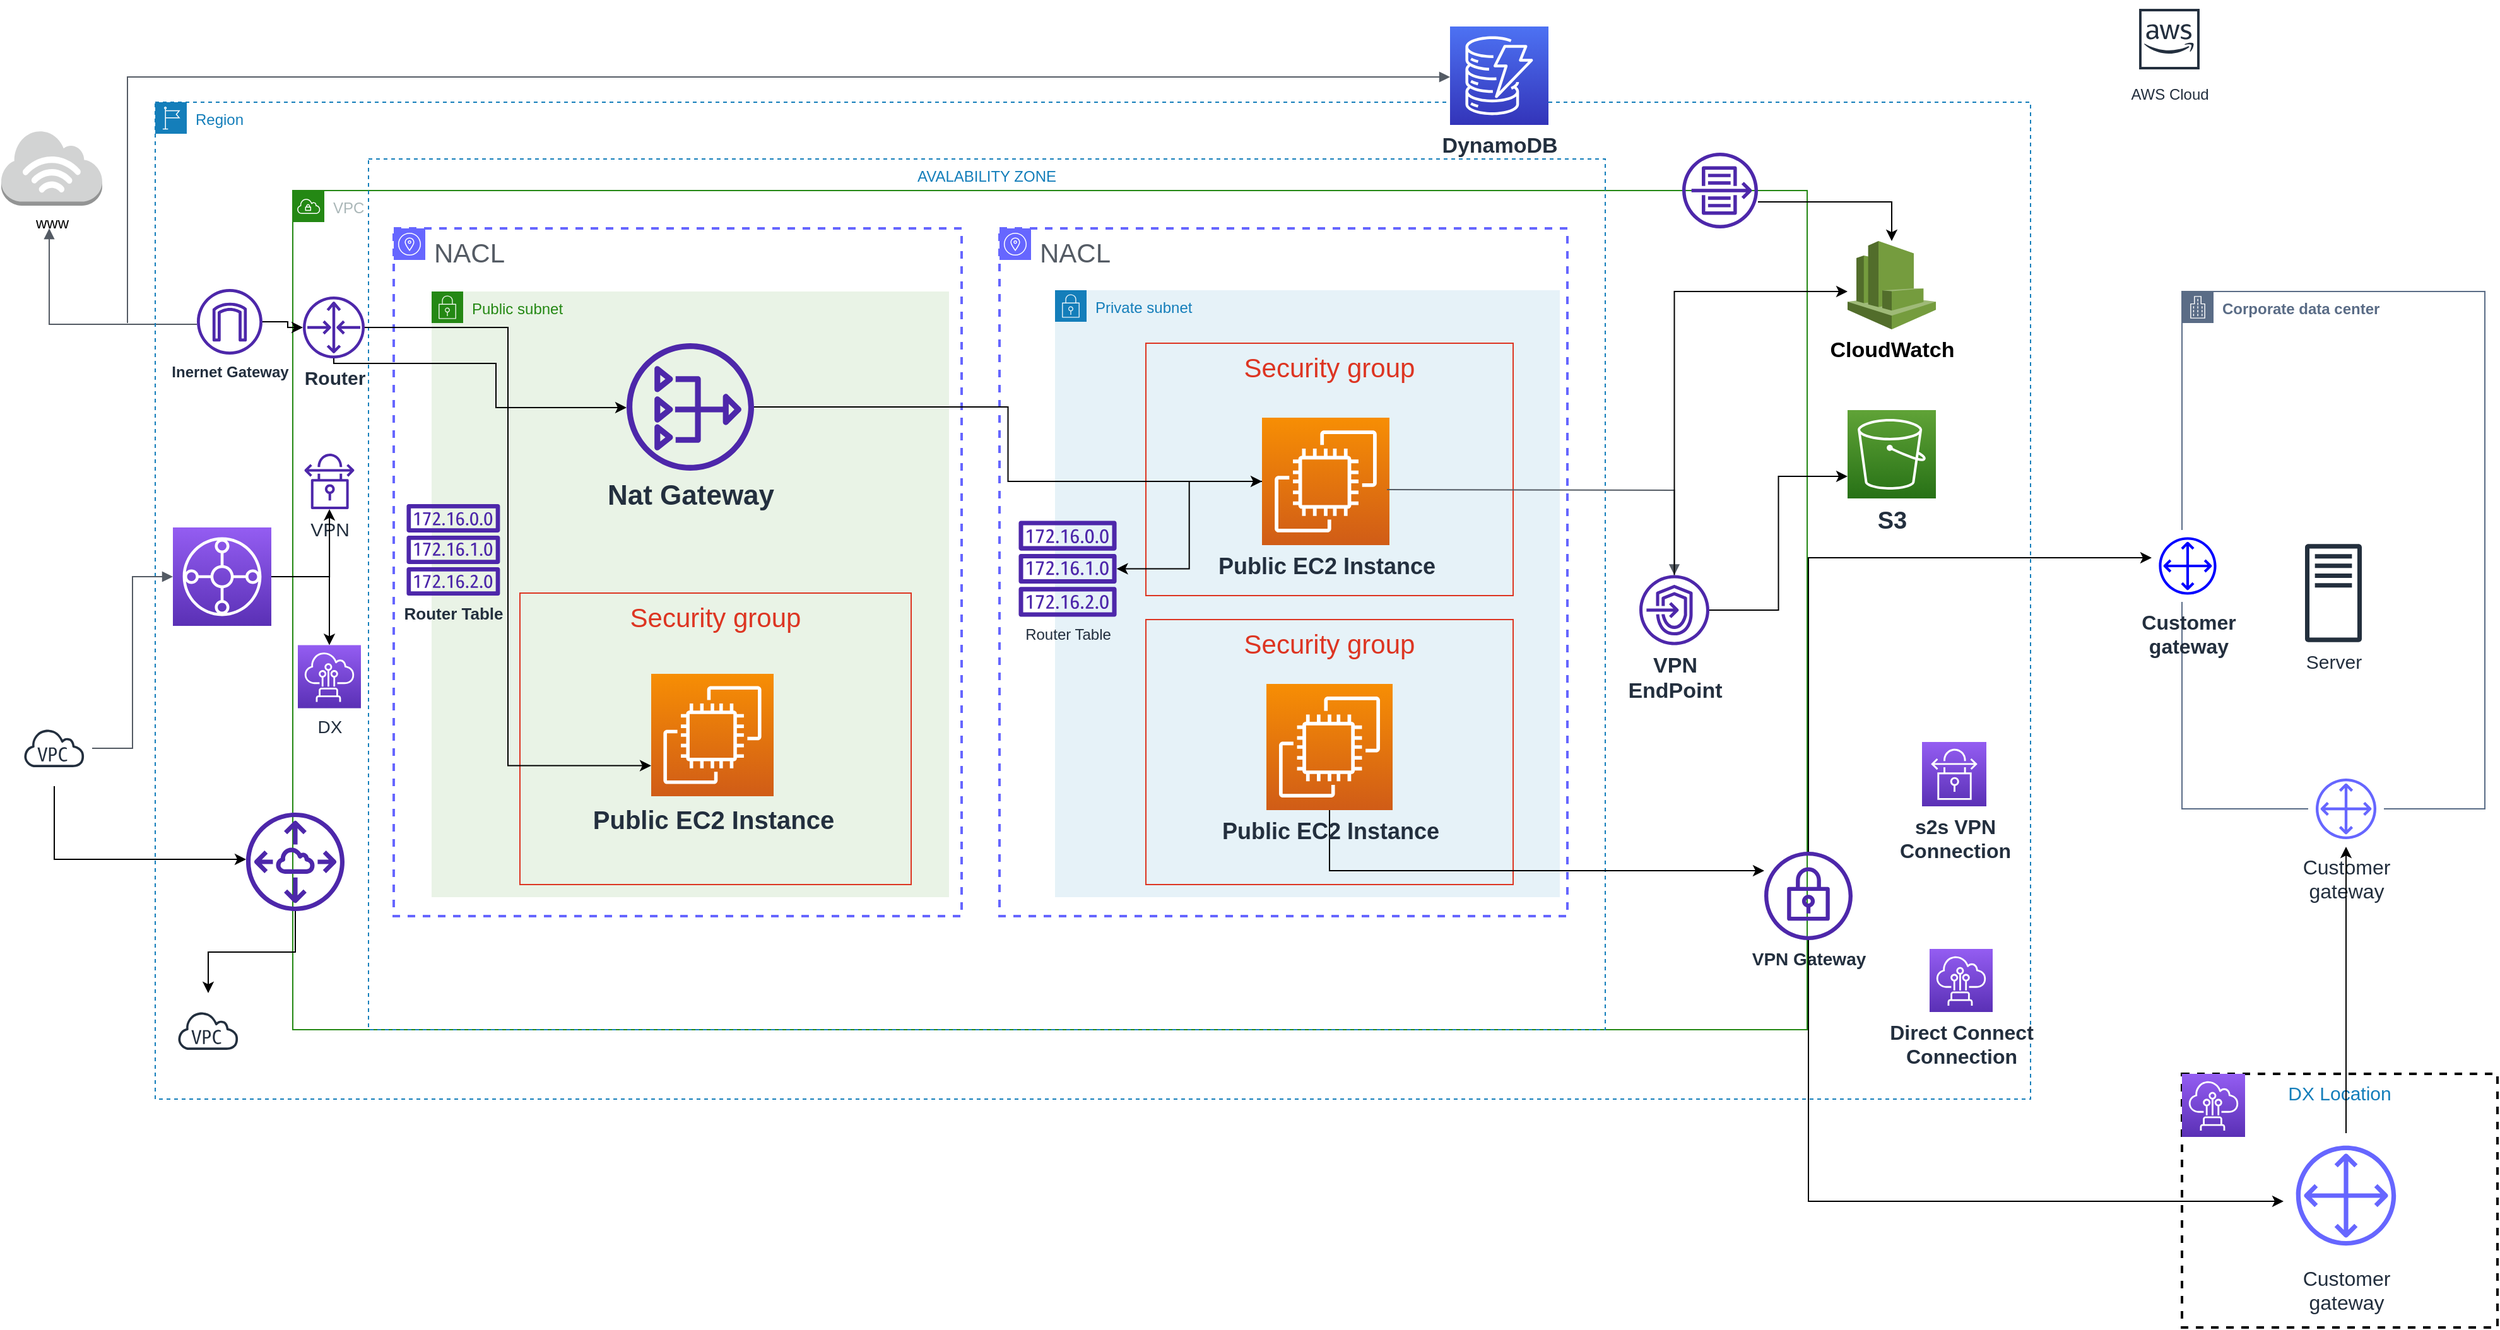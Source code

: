 <mxfile version="19.0.3" type="device"><diagram id="SIEp9jt8BfiHcMc0Foba" name="VPC-Components"><mxGraphModel dx="6688" dy="1346" grid="0" gridSize="10" guides="1" tooltips="1" connect="1" arrows="1" fold="1" page="1" pageScale="1" pageWidth="900" pageHeight="1600" background="none" math="0" shadow="0"><root><mxCell id="0"/><mxCell id="1" parent="0"/><mxCell id="GtYpURr_-oc66Y-TKZjU-37" value="Private subnet" style="points=[[0,0],[0.25,0],[0.5,0],[0.75,0],[1,0],[1,0.25],[1,0.5],[1,0.75],[1,1],[0.75,1],[0.5,1],[0.25,1],[0,1],[0,0.75],[0,0.5],[0,0.25]];outlineConnect=0;gradientColor=none;html=1;whiteSpace=wrap;fontSize=12;fontStyle=0;container=1;pointerEvents=0;collapsible=0;recursiveResize=0;shape=mxgraph.aws4.group;grIcon=mxgraph.aws4.group_security_group;grStroke=0;strokeColor=#147EBA;fillColor=#E6F2F8;verticalAlign=top;align=left;spacingLeft=30;fontColor=#147EBA;dashed=0;" parent="1" vertex="1"><mxGeometry x="-3273" y="269" width="400" height="481" as="geometry"/></mxCell><mxCell id="GtYpURr_-oc66Y-TKZjU-39" value="Router Table" style="sketch=0;outlineConnect=0;fontColor=#232F3E;gradientColor=none;fillColor=#4D27AA;strokeColor=none;dashed=0;verticalLabelPosition=bottom;verticalAlign=top;align=center;html=1;fontSize=12;fontStyle=0;aspect=fixed;pointerEvents=1;shape=mxgraph.aws4.route_table;" parent="GtYpURr_-oc66Y-TKZjU-37" vertex="1"><mxGeometry x="-29" y="182.75" width="78" height="76" as="geometry"/></mxCell><mxCell id="GtYpURr_-oc66Y-TKZjU-1" value="www&lt;br&gt;" style="outlineConnect=0;dashed=0;verticalLabelPosition=bottom;verticalAlign=top;align=center;html=1;shape=mxgraph.aws3.internet_3;fillColor=#D2D3D3;gradientColor=none;" parent="1" vertex="1"><mxGeometry x="-4108" y="142" width="80" height="60" as="geometry"/></mxCell><mxCell id="GtYpURr_-oc66Y-TKZjU-2" value="" style="edgeStyle=orthogonalEdgeStyle;html=1;endArrow=block;elbow=vertical;startArrow=none;endFill=1;strokeColor=#545B64;rounded=0;" parent="1" source="GtYpURr_-oc66Y-TKZjU-54" edge="1"><mxGeometry width="100" relative="1" as="geometry"><mxPoint x="-3990" y="240" as="sourcePoint"/><mxPoint x="-4070" y="220" as="targetPoint"/><Array as="points"><mxPoint x="-4070" y="296"/></Array></mxGeometry></mxCell><mxCell id="GtYpURr_-oc66Y-TKZjU-3" value="Region" style="points=[[0,0],[0.25,0],[0.5,0],[0.75,0],[1,0],[1,0.25],[1,0.5],[1,0.75],[1,1],[0.75,1],[0.5,1],[0.25,1],[0,1],[0,0.75],[0,0.5],[0,0.25]];outlineConnect=0;gradientColor=none;html=1;whiteSpace=wrap;fontSize=12;fontStyle=0;container=1;pointerEvents=0;collapsible=0;recursiveResize=0;shape=mxgraph.aws4.group;grIcon=mxgraph.aws4.group_region;strokeColor=#147EBA;fillColor=none;verticalAlign=top;align=left;spacingLeft=30;fontColor=#147EBA;dashed=1;" parent="1" vertex="1"><mxGeometry x="-3986" y="120" width="1486" height="790" as="geometry"/></mxCell><mxCell id="GtYpURr_-oc66Y-TKZjU-11" value="&lt;font style=&quot;font-size: 16px;&quot;&gt;&lt;b&gt;Direct Connect&lt;br&gt;Connection&lt;/b&gt;&lt;/font&gt;" style="sketch=0;points=[[0,0,0],[0.25,0,0],[0.5,0,0],[0.75,0,0],[1,0,0],[0,1,0],[0.25,1,0],[0.5,1,0],[0.75,1,0],[1,1,0],[0,0.25,0],[0,0.5,0],[0,0.75,0],[1,0.25,0],[1,0.5,0],[1,0.75,0]];outlineConnect=0;fontColor=#232F3E;gradientColor=#945DF2;gradientDirection=north;fillColor=#5A30B5;strokeColor=#ffffff;dashed=0;verticalLabelPosition=bottom;verticalAlign=top;align=center;html=1;fontSize=12;fontStyle=0;aspect=fixed;shape=mxgraph.aws4.resourceIcon;resIcon=mxgraph.aws4.direct_connect;" parent="GtYpURr_-oc66Y-TKZjU-3" vertex="1"><mxGeometry x="1406" y="671" width="50" height="50" as="geometry"/></mxCell><mxCell id="GtYpURr_-oc66Y-TKZjU-15" value="VPC" style="points=[[0,0],[0.25,0],[0.5,0],[0.75,0],[1,0],[1,0.25],[1,0.5],[1,0.75],[1,1],[0.75,1],[0.5,1],[0.25,1],[0,1],[0,0.75],[0,0.5],[0,0.25]];outlineConnect=0;gradientColor=none;html=1;whiteSpace=wrap;fontSize=12;fontStyle=0;container=1;pointerEvents=0;collapsible=0;recursiveResize=0;shape=mxgraph.aws4.group;grIcon=mxgraph.aws4.group_vpc;strokeColor=#248814;fillColor=none;verticalAlign=top;align=left;spacingLeft=30;fontColor=#AAB7B8;dashed=0;" parent="GtYpURr_-oc66Y-TKZjU-3" vertex="1"><mxGeometry x="109" y="70" width="1200" height="665" as="geometry"/></mxCell><mxCell id="GtYpURr_-oc66Y-TKZjU-34" value="&lt;font style=&quot;font-size: 21px;&quot;&gt;NACL&lt;/font&gt;" style="sketch=0;outlineConnect=0;gradientColor=none;html=1;whiteSpace=wrap;fontSize=12;fontStyle=0;shape=mxgraph.aws4.group;grIcon=mxgraph.aws4.group_availability_zone;strokeColor=#6666FF;fillColor=none;verticalAlign=top;align=left;spacingLeft=30;fontColor=#545B64;dashed=1;strokeWidth=2;" parent="GtYpURr_-oc66Y-TKZjU-15" vertex="1"><mxGeometry x="560" y="30" width="450" height="545" as="geometry"/></mxCell><mxCell id="GtYpURr_-oc66Y-TKZjU-17" value="AVALABILITY ZONE" style="fillColor=none;strokeColor=#147EBA;dashed=1;verticalAlign=top;fontStyle=0;fontColor=#147EBA;" parent="GtYpURr_-oc66Y-TKZjU-15" vertex="1"><mxGeometry x="60" y="-25" width="980" height="690" as="geometry"/></mxCell><mxCell id="GtYpURr_-oc66Y-TKZjU-24" value="Public subnet" style="points=[[0,0],[0.25,0],[0.5,0],[0.75,0],[1,0],[1,0.25],[1,0.5],[1,0.75],[1,1],[0.75,1],[0.5,1],[0.25,1],[0,1],[0,0.75],[0,0.5],[0,0.25]];outlineConnect=0;gradientColor=none;html=1;whiteSpace=wrap;fontSize=12;fontStyle=0;container=1;pointerEvents=0;collapsible=0;recursiveResize=0;shape=mxgraph.aws4.group;grIcon=mxgraph.aws4.group_security_group;grStroke=0;strokeColor=#248814;fillColor=#E9F3E6;verticalAlign=top;align=left;spacingLeft=30;fontColor=#248814;dashed=0;" parent="GtYpURr_-oc66Y-TKZjU-15" vertex="1"><mxGeometry x="110" y="80" width="410" height="480" as="geometry"/></mxCell><mxCell id="GtYpURr_-oc66Y-TKZjU-33" value="&lt;font style=&quot;font-size: 21px;&quot;&gt;NACL&lt;/font&gt;" style="sketch=0;outlineConnect=0;gradientColor=none;html=1;whiteSpace=wrap;fontSize=12;fontStyle=0;shape=mxgraph.aws4.group;grIcon=mxgraph.aws4.group_availability_zone;strokeColor=#6666FF;fillColor=none;verticalAlign=top;align=left;spacingLeft=30;fontColor=#545B64;dashed=1;strokeWidth=2;" parent="GtYpURr_-oc66Y-TKZjU-15" vertex="1"><mxGeometry x="80" y="30" width="450" height="545" as="geometry"/></mxCell><mxCell id="GtYpURr_-oc66Y-TKZjU-35" value="&lt;font size=&quot;1&quot; style=&quot;&quot;&gt;&lt;b style=&quot;font-size: 13px;&quot;&gt;Router Table&lt;/b&gt;&lt;/font&gt;" style="sketch=0;outlineConnect=0;fontColor=#232F3E;gradientColor=none;fillColor=#4D27AA;strokeColor=none;dashed=0;verticalLabelPosition=bottom;verticalAlign=top;align=center;html=1;fontSize=12;fontStyle=0;aspect=fixed;pointerEvents=1;shape=mxgraph.aws4.route_table;" parent="GtYpURr_-oc66Y-TKZjU-15" vertex="1"><mxGeometry x="90" y="248.5" width="74.41" height="72.5" as="geometry"/></mxCell><mxCell id="GtYpURr_-oc66Y-TKZjU-40" value="Security group" style="fillColor=none;strokeColor=#DD3522;verticalAlign=top;fontStyle=0;fontColor=#DD3522;fontSize=21;" parent="GtYpURr_-oc66Y-TKZjU-15" vertex="1"><mxGeometry x="180" y="319" width="310" height="231" as="geometry"/></mxCell><mxCell id="GtYpURr_-oc66Y-TKZjU-44" value="Security group" style="fillColor=none;strokeColor=#DD3522;verticalAlign=top;fontStyle=0;fontColor=#DD3522;fontSize=21;" parent="GtYpURr_-oc66Y-TKZjU-15" vertex="1"><mxGeometry x="676" y="340" width="291" height="210" as="geometry"/></mxCell><mxCell id="GtYpURr_-oc66Y-TKZjU-45" value="Security group" style="fillColor=none;strokeColor=#DD3522;verticalAlign=top;fontStyle=0;fontColor=#DD3522;fontSize=21;" parent="GtYpURr_-oc66Y-TKZjU-15" vertex="1"><mxGeometry x="676" y="121" width="291" height="200" as="geometry"/></mxCell><mxCell id="gb5myiHF6-d5KwPPYwIy-16" style="edgeStyle=orthogonalEdgeStyle;rounded=0;orthogonalLoop=1;jettySize=auto;html=1;" parent="GtYpURr_-oc66Y-TKZjU-15" source="GtYpURr_-oc66Y-TKZjU-46" target="GtYpURr_-oc66Y-TKZjU-14" edge="1"><mxGeometry relative="1" as="geometry"><Array as="points"><mxPoint x="822" y="539"/></Array></mxGeometry></mxCell><mxCell id="GtYpURr_-oc66Y-TKZjU-46" value="&lt;font style=&quot;font-size: 18px;&quot;&gt;&lt;b&gt;Public EC2 Instance&lt;/b&gt;&lt;/font&gt;" style="sketch=0;points=[[0,0,0],[0.25,0,0],[0.5,0,0],[0.75,0,0],[1,0,0],[0,1,0],[0.25,1,0],[0.5,1,0],[0.75,1,0],[1,1,0],[0,0.25,0],[0,0.5,0],[0,0.75,0],[1,0.25,0],[1,0.5,0],[1,0.75,0]];outlineConnect=0;fontColor=#232F3E;gradientColor=#F78E04;gradientDirection=north;fillColor=#D05C17;strokeColor=#ffffff;dashed=0;verticalLabelPosition=bottom;verticalAlign=top;align=center;html=1;fontSize=12;fontStyle=0;aspect=fixed;shape=mxgraph.aws4.resourceIcon;resIcon=mxgraph.aws4.ec2;" parent="GtYpURr_-oc66Y-TKZjU-15" vertex="1"><mxGeometry x="771.5" y="391" width="100" height="100" as="geometry"/></mxCell><mxCell id="GtYpURr_-oc66Y-TKZjU-47" value="&lt;font style=&quot;font-size: 20px;&quot;&gt;&lt;b style=&quot;&quot;&gt;Public EC2 Instanc&lt;span style=&quot;&quot;&gt;e&lt;/span&gt;&lt;/b&gt;&lt;/font&gt;" style="sketch=0;points=[[0,0,0],[0.25,0,0],[0.5,0,0],[0.75,0,0],[1,0,0],[0,1,0],[0.25,1,0],[0.5,1,0],[0.75,1,0],[1,1,0],[0,0.25,0],[0,0.5,0],[0,0.75,0],[1,0.25,0],[1,0.5,0],[1,0.75,0]];outlineConnect=0;fontColor=#232F3E;gradientColor=#F78E04;gradientDirection=north;fillColor=#D05C17;strokeColor=#ffffff;dashed=0;verticalLabelPosition=bottom;verticalAlign=top;align=center;html=1;fontSize=12;fontStyle=0;aspect=fixed;shape=mxgraph.aws4.resourceIcon;resIcon=mxgraph.aws4.ec2;" parent="GtYpURr_-oc66Y-TKZjU-15" vertex="1"><mxGeometry x="284" y="383" width="97" height="97" as="geometry"/></mxCell><mxCell id="GtYpURr_-oc66Y-TKZjU-48" value="&lt;font style=&quot;font-size: 18px;&quot;&gt;&lt;b&gt;Public EC2 Instance&lt;/b&gt;&lt;/font&gt;" style="sketch=0;points=[[0,0,0],[0.25,0,0],[0.5,0,0],[0.75,0,0],[1,0,0],[0,1,0],[0.25,1,0],[0.5,1,0],[0.75,1,0],[1,1,0],[0,0.25,0],[0,0.5,0],[0,0.75,0],[1,0.25,0],[1,0.5,0],[1,0.75,0]];outlineConnect=0;fontColor=#232F3E;gradientColor=#F78E04;gradientDirection=north;fillColor=#D05C17;strokeColor=#ffffff;dashed=0;verticalLabelPosition=bottom;verticalAlign=top;align=center;html=1;fontSize=12;fontStyle=0;aspect=fixed;shape=mxgraph.aws4.resourceIcon;resIcon=mxgraph.aws4.ec2;" parent="GtYpURr_-oc66Y-TKZjU-15" vertex="1"><mxGeometry x="768" y="180" width="101" height="101" as="geometry"/></mxCell><mxCell id="gb5myiHF6-d5KwPPYwIy-13" style="edgeStyle=orthogonalEdgeStyle;rounded=0;orthogonalLoop=1;jettySize=auto;html=1;" parent="GtYpURr_-oc66Y-TKZjU-15" source="GtYpURr_-oc66Y-TKZjU-49" target="GtYpURr_-oc66Y-TKZjU-48" edge="1"><mxGeometry relative="1" as="geometry"/></mxCell><mxCell id="GtYpURr_-oc66Y-TKZjU-49" value="&lt;font style=&quot;font-size: 22px;&quot;&gt;&lt;b&gt;Nat Gateway&lt;/b&gt;&lt;/font&gt;" style="sketch=0;outlineConnect=0;fontColor=#232F3E;gradientColor=none;fillColor=#4D27AA;strokeColor=none;dashed=0;verticalLabelPosition=bottom;verticalAlign=top;align=center;html=1;fontSize=12;fontStyle=0;aspect=fixed;pointerEvents=1;shape=mxgraph.aws4.nat_gateway;" parent="GtYpURr_-oc66Y-TKZjU-15" vertex="1"><mxGeometry x="264.5" y="121" width="101" height="101" as="geometry"/></mxCell><mxCell id="GtYpURr_-oc66Y-TKZjU-50" value="&lt;b style=&quot;font-size: 17px;&quot;&gt;VPN&lt;br&gt;EndPoint&lt;br&gt;&lt;/b&gt;" style="sketch=0;outlineConnect=0;fontColor=#232F3E;gradientColor=none;fillColor=#4D27AA;strokeColor=none;dashed=0;verticalLabelPosition=bottom;verticalAlign=top;align=center;html=1;fontSize=12;fontStyle=0;aspect=fixed;pointerEvents=1;shape=mxgraph.aws4.endpoints;" parent="GtYpURr_-oc66Y-TKZjU-15" vertex="1"><mxGeometry x="1067" y="304.75" width="55.5" height="55.5" as="geometry"/></mxCell><mxCell id="gb5myiHF6-d5KwPPYwIy-11" style="edgeStyle=orthogonalEdgeStyle;rounded=0;orthogonalLoop=1;jettySize=auto;html=1;" parent="GtYpURr_-oc66Y-TKZjU-15" source="GtYpURr_-oc66Y-TKZjU-53" target="GtYpURr_-oc66Y-TKZjU-49" edge="1"><mxGeometry relative="1" as="geometry"><Array as="points"><mxPoint x="33" y="137"/><mxPoint x="161" y="137"/><mxPoint x="161" y="172"/></Array></mxGeometry></mxCell><mxCell id="gb5myiHF6-d5KwPPYwIy-12" style="edgeStyle=orthogonalEdgeStyle;rounded=0;orthogonalLoop=1;jettySize=auto;html=1;entryX=0;entryY=0.75;entryDx=0;entryDy=0;entryPerimeter=0;" parent="GtYpURr_-oc66Y-TKZjU-15" source="GtYpURr_-oc66Y-TKZjU-53" target="GtYpURr_-oc66Y-TKZjU-47" edge="1"><mxGeometry relative="1" as="geometry"/></mxCell><mxCell id="GtYpURr_-oc66Y-TKZjU-53" value="&lt;font style=&quot;font-size: 15px;&quot;&gt;&lt;b&gt;Router&lt;/b&gt;&lt;/font&gt;" style="sketch=0;outlineConnect=0;fontColor=#232F3E;gradientColor=none;fillColor=#4D27AA;strokeColor=none;dashed=0;verticalLabelPosition=bottom;verticalAlign=top;align=center;html=1;fontSize=12;fontStyle=0;aspect=fixed;pointerEvents=1;shape=mxgraph.aws4.router;" parent="GtYpURr_-oc66Y-TKZjU-15" vertex="1"><mxGeometry x="8" y="84" width="49" height="49" as="geometry"/></mxCell><mxCell id="GtYpURr_-oc66Y-TKZjU-16" value="" style="sketch=0;outlineConnect=0;fontColor=#232F3E;gradientColor=none;fillColor=#4D27AA;strokeColor=none;dashed=0;verticalLabelPosition=bottom;verticalAlign=top;align=center;html=1;fontSize=12;fontStyle=0;aspect=fixed;pointerEvents=1;shape=mxgraph.aws4.flow_logs;" parent="GtYpURr_-oc66Y-TKZjU-15" vertex="1"><mxGeometry x="1101" y="-30" width="60" height="60" as="geometry"/></mxCell><mxCell id="GtYpURr_-oc66Y-TKZjU-14" value="&lt;font style=&quot;font-size: 14px;&quot;&gt;&lt;b&gt;VPN Gateway&lt;/b&gt;&lt;/font&gt;" style="sketch=0;outlineConnect=0;fontColor=#232F3E;gradientColor=none;fillColor=#4D27AA;strokeColor=none;dashed=0;verticalLabelPosition=bottom;verticalAlign=top;align=center;html=1;fontSize=12;fontStyle=0;aspect=fixed;pointerEvents=1;shape=mxgraph.aws4.vpn_gateway;" parent="GtYpURr_-oc66Y-TKZjU-15" vertex="1"><mxGeometry x="1166" y="524" width="70" height="70" as="geometry"/></mxCell><mxCell id="GtYpURr_-oc66Y-TKZjU-56" value="" style="sketch=0;outlineConnect=0;fontColor=#232F3E;gradientColor=none;fillColor=#4D27AA;strokeColor=none;dashed=0;verticalLabelPosition=bottom;verticalAlign=top;align=center;html=1;fontSize=12;fontStyle=0;aspect=fixed;pointerEvents=1;shape=mxgraph.aws4.peering;" parent="GtYpURr_-oc66Y-TKZjU-15" vertex="1"><mxGeometry x="-37" y="493" width="78" height="78" as="geometry"/></mxCell><mxCell id="GtYpURr_-oc66Y-TKZjU-57" value="&lt;font style=&quot;font-size: 14px;&quot;&gt;DX&lt;/font&gt;" style="sketch=0;points=[[0,0,0],[0.25,0,0],[0.5,0,0],[0.75,0,0],[1,0,0],[0,1,0],[0.25,1,0],[0.5,1,0],[0.75,1,0],[1,1,0],[0,0.25,0],[0,0.5,0],[0,0.75,0],[1,0.25,0],[1,0.5,0],[1,0.75,0]];outlineConnect=0;fontColor=#232F3E;gradientColor=#945DF2;gradientDirection=north;fillColor=#5A30B5;strokeColor=#ffffff;dashed=0;verticalLabelPosition=bottom;verticalAlign=top;align=center;html=1;fontSize=12;fontStyle=0;aspect=fixed;shape=mxgraph.aws4.resourceIcon;resIcon=mxgraph.aws4.direct_connect;" parent="GtYpURr_-oc66Y-TKZjU-15" vertex="1"><mxGeometry x="4" y="360.25" width="50" height="50" as="geometry"/></mxCell><mxCell id="GtYpURr_-oc66Y-TKZjU-61" value="&lt;font style=&quot;font-size: 15px;&quot;&gt;VPN&lt;/font&gt;" style="sketch=0;outlineConnect=0;fontColor=#232F3E;gradientColor=none;fillColor=#4D27AA;strokeColor=none;dashed=0;verticalLabelPosition=bottom;verticalAlign=top;align=center;html=1;fontSize=12;fontStyle=0;aspect=fixed;pointerEvents=1;shape=mxgraph.aws4.vpn_connection;" parent="GtYpURr_-oc66Y-TKZjU-15" vertex="1"><mxGeometry x="9.25" y="208.5" width="39.49" height="44" as="geometry"/></mxCell><mxCell id="gb5myiHF6-d5KwPPYwIy-14" value="" style="edgeStyle=orthogonalEdgeStyle;html=1;endArrow=block;elbow=vertical;startArrow=none;endFill=1;strokeColor=#545B64;rounded=0;" parent="GtYpURr_-oc66Y-TKZjU-15" target="GtYpURr_-oc66Y-TKZjU-50" edge="1"><mxGeometry width="100" relative="1" as="geometry"><mxPoint x="867" y="237" as="sourcePoint"/><mxPoint x="960" y="237" as="targetPoint"/></mxGeometry></mxCell><mxCell id="GtYpURr_-oc66Y-TKZjU-20" value="&lt;font style=&quot;font-size: 17px;&quot;&gt;&lt;b&gt;CloudWatch&lt;/b&gt;&lt;/font&gt;" style="outlineConnect=0;dashed=0;verticalLabelPosition=bottom;verticalAlign=top;align=center;html=1;shape=mxgraph.aws3.cloudwatch;fillColor=#759C3E;gradientColor=none;" parent="GtYpURr_-oc66Y-TKZjU-3" vertex="1"><mxGeometry x="1341" y="110" width="70" height="70" as="geometry"/></mxCell><mxCell id="GtYpURr_-oc66Y-TKZjU-21" value="&lt;font style=&quot;font-size: 19px;&quot;&gt;&lt;b&gt;S3&lt;/b&gt;&lt;/font&gt;" style="sketch=0;points=[[0,0,0],[0.25,0,0],[0.5,0,0],[0.75,0,0],[1,0,0],[0,1,0],[0.25,1,0],[0.5,1,0],[0.75,1,0],[1,1,0],[0,0.25,0],[0,0.5,0],[0,0.75,0],[1,0.25,0],[1,0.5,0],[1,0.75,0]];outlineConnect=0;fontColor=#232F3E;gradientColor=#60A337;gradientDirection=north;fillColor=#277116;strokeColor=#ffffff;dashed=0;verticalLabelPosition=bottom;verticalAlign=top;align=center;html=1;fontSize=12;fontStyle=0;aspect=fixed;shape=mxgraph.aws4.resourceIcon;resIcon=mxgraph.aws4.s3;" parent="GtYpURr_-oc66Y-TKZjU-3" vertex="1"><mxGeometry x="1341" y="244" width="70" height="70" as="geometry"/></mxCell><mxCell id="GtYpURr_-oc66Y-TKZjU-51" value="&lt;b style=&quot;font-size: 16px;&quot;&gt;s2s VPN&lt;br&gt;Connection&lt;/b&gt;" style="sketch=0;points=[[0,0,0],[0.25,0,0],[0.5,0,0],[0.75,0,0],[1,0,0],[0,1,0],[0.25,1,0],[0.5,1,0],[0.75,1,0],[1,1,0],[0,0.25,0],[0,0.5,0],[0,0.75,0],[1,0.25,0],[1,0.5,0],[1,0.75,0]];outlineConnect=0;fontColor=#232F3E;gradientColor=#945DF2;gradientDirection=north;fillColor=#5A30B5;strokeColor=#ffffff;dashed=0;verticalLabelPosition=bottom;verticalAlign=top;align=center;html=1;fontSize=12;fontStyle=0;aspect=fixed;shape=mxgraph.aws4.resourceIcon;resIcon=mxgraph.aws4.site_to_site_vpn;" parent="GtYpURr_-oc66Y-TKZjU-3" vertex="1"><mxGeometry x="1400" y="507" width="51" height="51" as="geometry"/></mxCell><mxCell id="gb5myiHF6-d5KwPPYwIy-7" style="edgeStyle=orthogonalEdgeStyle;rounded=0;orthogonalLoop=1;jettySize=auto;html=1;" parent="GtYpURr_-oc66Y-TKZjU-3" source="GtYpURr_-oc66Y-TKZjU-55" target="GtYpURr_-oc66Y-TKZjU-61" edge="1"><mxGeometry relative="1" as="geometry"/></mxCell><mxCell id="gb5myiHF6-d5KwPPYwIy-8" style="edgeStyle=orthogonalEdgeStyle;rounded=0;orthogonalLoop=1;jettySize=auto;html=1;" parent="GtYpURr_-oc66Y-TKZjU-3" source="GtYpURr_-oc66Y-TKZjU-55" target="GtYpURr_-oc66Y-TKZjU-57" edge="1"><mxGeometry relative="1" as="geometry"/></mxCell><mxCell id="GtYpURr_-oc66Y-TKZjU-55" value="" style="sketch=0;points=[[0,0,0],[0.25,0,0],[0.5,0,0],[0.75,0,0],[1,0,0],[0,1,0],[0.25,1,0],[0.5,1,0],[0.75,1,0],[1,1,0],[0,0.25,0],[0,0.5,0],[0,0.75,0],[1,0.25,0],[1,0.5,0],[1,0.75,0]];outlineConnect=0;fontColor=#232F3E;gradientColor=#945DF2;gradientDirection=north;fillColor=#5A30B5;strokeColor=#ffffff;dashed=0;verticalLabelPosition=bottom;verticalAlign=top;align=center;html=1;fontSize=12;fontStyle=0;aspect=fixed;shape=mxgraph.aws4.resourceIcon;resIcon=mxgraph.aws4.transit_gateway;" parent="GtYpURr_-oc66Y-TKZjU-3" vertex="1"><mxGeometry x="14" y="337" width="78" height="78" as="geometry"/></mxCell><mxCell id="gb5myiHF6-d5KwPPYwIy-10" style="edgeStyle=orthogonalEdgeStyle;rounded=0;orthogonalLoop=1;jettySize=auto;html=1;" parent="GtYpURr_-oc66Y-TKZjU-3" source="GtYpURr_-oc66Y-TKZjU-54" target="GtYpURr_-oc66Y-TKZjU-53" edge="1"><mxGeometry relative="1" as="geometry"/></mxCell><mxCell id="GtYpURr_-oc66Y-TKZjU-54" value="&lt;font style=&quot;font-size: 12px;&quot;&gt;&lt;b&gt;Inernet Gateway&lt;/b&gt;&lt;/font&gt;" style="sketch=0;outlineConnect=0;fontColor=#232F3E;gradientColor=none;fillColor=#4D27AA;strokeColor=none;dashed=0;verticalLabelPosition=bottom;verticalAlign=top;align=center;html=1;fontSize=12;fontStyle=0;aspect=fixed;pointerEvents=1;shape=mxgraph.aws4.internet_gateway;" parent="GtYpURr_-oc66Y-TKZjU-3" vertex="1"><mxGeometry x="33" y="148" width="52" height="52" as="geometry"/></mxCell><mxCell id="gb5myiHF6-d5KwPPYwIy-3" value="" style="sketch=0;outlineConnect=0;fontColor=#232F3E;gradientColor=none;strokeColor=#232F3E;fillColor=#ffffff;dashed=0;verticalLabelPosition=bottom;verticalAlign=top;align=center;html=1;fontSize=12;fontStyle=0;aspect=fixed;shape=mxgraph.aws4.resourceIcon;resIcon=mxgraph.aws4.virtual_private_cloud;" parent="GtYpURr_-oc66Y-TKZjU-3" vertex="1"><mxGeometry x="12" y="706" width="60" height="60" as="geometry"/></mxCell><mxCell id="gb5myiHF6-d5KwPPYwIy-17" style="edgeStyle=orthogonalEdgeStyle;rounded=0;orthogonalLoop=1;jettySize=auto;html=1;" parent="GtYpURr_-oc66Y-TKZjU-3" source="GtYpURr_-oc66Y-TKZjU-16" target="GtYpURr_-oc66Y-TKZjU-20" edge="1"><mxGeometry relative="1" as="geometry"><Array as="points"><mxPoint x="1376" y="79"/></Array></mxGeometry></mxCell><mxCell id="gb5myiHF6-d5KwPPYwIy-18" style="edgeStyle=orthogonalEdgeStyle;rounded=0;orthogonalLoop=1;jettySize=auto;html=1;" parent="GtYpURr_-oc66Y-TKZjU-3" source="GtYpURr_-oc66Y-TKZjU-50" target="GtYpURr_-oc66Y-TKZjU-20" edge="1"><mxGeometry relative="1" as="geometry"><Array as="points"><mxPoint x="1204" y="150"/></Array></mxGeometry></mxCell><mxCell id="gb5myiHF6-d5KwPPYwIy-19" style="edgeStyle=orthogonalEdgeStyle;rounded=0;orthogonalLoop=1;jettySize=auto;html=1;entryX=0;entryY=0.75;entryDx=0;entryDy=0;entryPerimeter=0;" parent="GtYpURr_-oc66Y-TKZjU-3" source="GtYpURr_-oc66Y-TKZjU-50" target="GtYpURr_-oc66Y-TKZjU-21" edge="1"><mxGeometry relative="1" as="geometry"/></mxCell><mxCell id="gb5myiHF6-d5KwPPYwIy-24" style="edgeStyle=orthogonalEdgeStyle;rounded=0;orthogonalLoop=1;jettySize=auto;html=1;" parent="GtYpURr_-oc66Y-TKZjU-3" source="GtYpURr_-oc66Y-TKZjU-56" target="gb5myiHF6-d5KwPPYwIy-3" edge="1"><mxGeometry relative="1" as="geometry"/></mxCell><mxCell id="GtYpURr_-oc66Y-TKZjU-4" value="" style="edgeStyle=orthogonalEdgeStyle;html=1;endArrow=block;elbow=vertical;startArrow=none;endFill=1;strokeColor=#545B64;rounded=0;" parent="1" edge="1"><mxGeometry width="100" relative="1" as="geometry"><mxPoint x="-4008" y="295" as="sourcePoint"/><mxPoint x="-2960" y="100" as="targetPoint"/><Array as="points"><mxPoint x="-4000" y="100"/><mxPoint x="-3110" y="100"/></Array></mxGeometry></mxCell><mxCell id="GtYpURr_-oc66Y-TKZjU-5" value="&lt;font style=&quot;font-size: 17px;&quot;&gt;&lt;b&gt;DynamoDB&lt;/b&gt;&lt;/font&gt;" style="sketch=0;points=[[0,0,0],[0.25,0,0],[0.5,0,0],[0.75,0,0],[1,0,0],[0,1,0],[0.25,1,0],[0.5,1,0],[0.75,1,0],[1,1,0],[0,0.25,0],[0,0.5,0],[0,0.75,0],[1,0.25,0],[1,0.5,0],[1,0.75,0]];outlineConnect=0;fontColor=#232F3E;gradientColor=#4D72F3;gradientDirection=north;fillColor=#3334B9;strokeColor=#ffffff;dashed=0;verticalLabelPosition=bottom;verticalAlign=top;align=center;html=1;fontSize=12;fontStyle=0;aspect=fixed;shape=mxgraph.aws4.resourceIcon;resIcon=mxgraph.aws4.dynamodb;" parent="1" vertex="1"><mxGeometry x="-2960" y="60" width="78" height="78" as="geometry"/></mxCell><mxCell id="GtYpURr_-oc66Y-TKZjU-6" value="&lt;b&gt;Corporate data center&lt;/b&gt;" style="points=[[0,0],[0.25,0],[0.5,0],[0.75,0],[1,0],[1,0.25],[1,0.5],[1,0.75],[1,1],[0.75,1],[0.5,1],[0.25,1],[0,1],[0,0.75],[0,0.5],[0,0.25]];outlineConnect=0;gradientColor=none;html=1;whiteSpace=wrap;fontSize=12;fontStyle=0;container=1;pointerEvents=0;collapsible=0;recursiveResize=0;shape=mxgraph.aws4.group;grIcon=mxgraph.aws4.group_corporate_data_center;strokeColor=#5A6C86;fillColor=none;verticalAlign=top;align=left;spacingLeft=30;fontColor=#5A6C86;dashed=0;" parent="1" vertex="1"><mxGeometry x="-2380" y="270" width="240" height="410" as="geometry"/></mxCell><mxCell id="GtYpURr_-oc66Y-TKZjU-7" value="&lt;font style=&quot;font-size: 15px;&quot;&gt;Server&lt;/font&gt;" style="sketch=0;outlineConnect=0;fontColor=#232F3E;gradientColor=none;fillColor=#232F3D;strokeColor=none;dashed=0;verticalLabelPosition=bottom;verticalAlign=top;align=center;html=1;fontSize=12;fontStyle=0;aspect=fixed;pointerEvents=1;shape=mxgraph.aws4.traditional_server;" parent="GtYpURr_-oc66Y-TKZjU-6" vertex="1"><mxGeometry x="97.5" y="200" width="45" height="78" as="geometry"/></mxCell><mxCell id="GtYpURr_-oc66Y-TKZjU-9" value="&lt;font style=&quot;font-size: 16px;&quot;&gt;Customer&lt;br&gt;gateway&lt;/font&gt;" style="sketch=0;outlineConnect=0;fontColor=#232F3E;gradientColor=none;strokeColor=#6666FF;fillColor=#ffffff;dashed=0;verticalLabelPosition=bottom;verticalAlign=top;align=center;html=1;fontSize=12;fontStyle=0;aspect=fixed;shape=mxgraph.aws4.resourceIcon;resIcon=mxgraph.aws4.customer_gateway;" parent="1" vertex="1"><mxGeometry x="-2280" y="650" width="60" height="60" as="geometry"/></mxCell><mxCell id="GtYpURr_-oc66Y-TKZjU-12" value="DX Location" style="fillColor=none;strokeColor=#000000;dashed=1;verticalAlign=top;fontStyle=0;fontColor=#147EBA;fontSize=15;strokeWidth=2;" parent="1" vertex="1"><mxGeometry x="-2380" y="890" width="250" height="201" as="geometry"/></mxCell><mxCell id="GtYpURr_-oc66Y-TKZjU-13" value="" style="sketch=0;points=[[0,0,0],[0.25,0,0],[0.5,0,0],[0.75,0,0],[1,0,0],[0,1,0],[0.25,1,0],[0.5,1,0],[0.75,1,0],[1,1,0],[0,0.25,0],[0,0.5,0],[0,0.75,0],[1,0.25,0],[1,0.5,0],[1,0.75,0]];outlineConnect=0;fontColor=#232F3E;gradientColor=#945DF2;gradientDirection=north;fillColor=#5A30B5;strokeColor=#ffffff;dashed=0;verticalLabelPosition=bottom;verticalAlign=top;align=center;html=1;fontSize=12;fontStyle=0;aspect=fixed;shape=mxgraph.aws4.resourceIcon;resIcon=mxgraph.aws4.direct_connect;" parent="1" vertex="1"><mxGeometry x="-2380" y="890" width="50" height="50" as="geometry"/></mxCell><mxCell id="GtYpURr_-oc66Y-TKZjU-19" value="AWS Cloud" style="sketch=0;outlineConnect=0;fontColor=#232F3E;gradientColor=none;strokeColor=#232F3E;fillColor=#ffffff;dashed=0;verticalLabelPosition=bottom;verticalAlign=top;align=center;html=1;fontSize=12;fontStyle=0;aspect=fixed;shape=mxgraph.aws4.resourceIcon;resIcon=mxgraph.aws4.aws_cloud;" parent="1" vertex="1"><mxGeometry x="-2420" y="40" width="60" height="60" as="geometry"/></mxCell><mxCell id="GtYpURr_-oc66Y-TKZjU-8" value="&lt;font style=&quot;font-size: 16px;&quot;&gt;&lt;b&gt;Customer&lt;br&gt;gateway&lt;/b&gt;&lt;/font&gt;" style="sketch=0;outlineConnect=0;fontColor=#232F3E;gradientColor=none;strokeColor=#0000FF;fillColor=#ffffff;dashed=0;verticalLabelPosition=bottom;verticalAlign=top;align=center;html=1;fontSize=12;fontStyle=0;aspect=fixed;shape=mxgraph.aws4.resourceIcon;resIcon=mxgraph.aws4.customer_gateway;" parent="1" vertex="1"><mxGeometry x="-2404" y="459" width="57" height="57" as="geometry"/></mxCell><mxCell id="gb5myiHF6-d5KwPPYwIy-23" style="edgeStyle=orthogonalEdgeStyle;rounded=0;orthogonalLoop=1;jettySize=auto;html=1;" parent="1" source="GtYpURr_-oc66Y-TKZjU-52" target="GtYpURr_-oc66Y-TKZjU-9" edge="1"><mxGeometry relative="1" as="geometry"/></mxCell><mxCell id="GtYpURr_-oc66Y-TKZjU-52" value="&lt;font style=&quot;font-size: 16px;&quot;&gt;Customer&lt;br&gt;gateway&lt;/font&gt;" style="sketch=0;outlineConnect=0;fontColor=#232F3E;gradientColor=none;strokeColor=#6666FF;fillColor=#ffffff;dashed=0;verticalLabelPosition=bottom;verticalAlign=top;align=center;html=1;fontSize=12;fontStyle=0;aspect=fixed;shape=mxgraph.aws4.resourceIcon;resIcon=mxgraph.aws4.customer_gateway;" parent="1" vertex="1"><mxGeometry x="-2299.5" y="937" width="99" height="99" as="geometry"/></mxCell><mxCell id="gb5myiHF6-d5KwPPYwIy-6" style="edgeStyle=orthogonalEdgeStyle;rounded=0;orthogonalLoop=1;jettySize=auto;html=1;" parent="1" source="gb5myiHF6-d5KwPPYwIy-4" target="GtYpURr_-oc66Y-TKZjU-56" edge="1"><mxGeometry relative="1" as="geometry"><Array as="points"><mxPoint x="-4066" y="720"/></Array></mxGeometry></mxCell><mxCell id="gb5myiHF6-d5KwPPYwIy-4" value="" style="sketch=0;outlineConnect=0;fontColor=#232F3E;gradientColor=none;strokeColor=#232F3E;fillColor=#ffffff;dashed=0;verticalLabelPosition=bottom;verticalAlign=top;align=center;html=1;fontSize=12;fontStyle=0;aspect=fixed;shape=mxgraph.aws4.resourceIcon;resIcon=mxgraph.aws4.virtual_private_cloud;" parent="1" vertex="1"><mxGeometry x="-4096" y="602" width="60" height="60" as="geometry"/></mxCell><mxCell id="gb5myiHF6-d5KwPPYwIy-5" value="" style="edgeStyle=orthogonalEdgeStyle;html=1;endArrow=block;elbow=vertical;startArrow=none;endFill=1;strokeColor=#545B64;rounded=0;entryX=0;entryY=0.5;entryDx=0;entryDy=0;entryPerimeter=0;" parent="1" source="gb5myiHF6-d5KwPPYwIy-4" target="GtYpURr_-oc66Y-TKZjU-55" edge="1"><mxGeometry width="100" relative="1" as="geometry"><mxPoint x="-4045" y="576" as="sourcePoint"/><mxPoint x="-3945" y="576" as="targetPoint"/></mxGeometry></mxCell><mxCell id="gb5myiHF6-d5KwPPYwIy-21" style="edgeStyle=orthogonalEdgeStyle;rounded=0;orthogonalLoop=1;jettySize=auto;html=1;" parent="1" source="GtYpURr_-oc66Y-TKZjU-14" target="GtYpURr_-oc66Y-TKZjU-8" edge="1"><mxGeometry relative="1" as="geometry"><Array as="points"><mxPoint x="-2676" y="481"/></Array></mxGeometry></mxCell><mxCell id="gb5myiHF6-d5KwPPYwIy-22" style="edgeStyle=orthogonalEdgeStyle;rounded=0;orthogonalLoop=1;jettySize=auto;html=1;" parent="1" source="GtYpURr_-oc66Y-TKZjU-14" target="GtYpURr_-oc66Y-TKZjU-52" edge="1"><mxGeometry relative="1" as="geometry"><Array as="points"><mxPoint x="-2676" y="991"/></Array></mxGeometry></mxCell><mxCell id="wuySt0Xa5o-AWrc_iejG-1" value="" style="edgeStyle=orthogonalEdgeStyle;rounded=0;orthogonalLoop=1;jettySize=auto;html=1;" parent="1" source="GtYpURr_-oc66Y-TKZjU-48" target="GtYpURr_-oc66Y-TKZjU-39" edge="1"><mxGeometry relative="1" as="geometry"/></mxCell></root></mxGraphModel></diagram></mxfile>